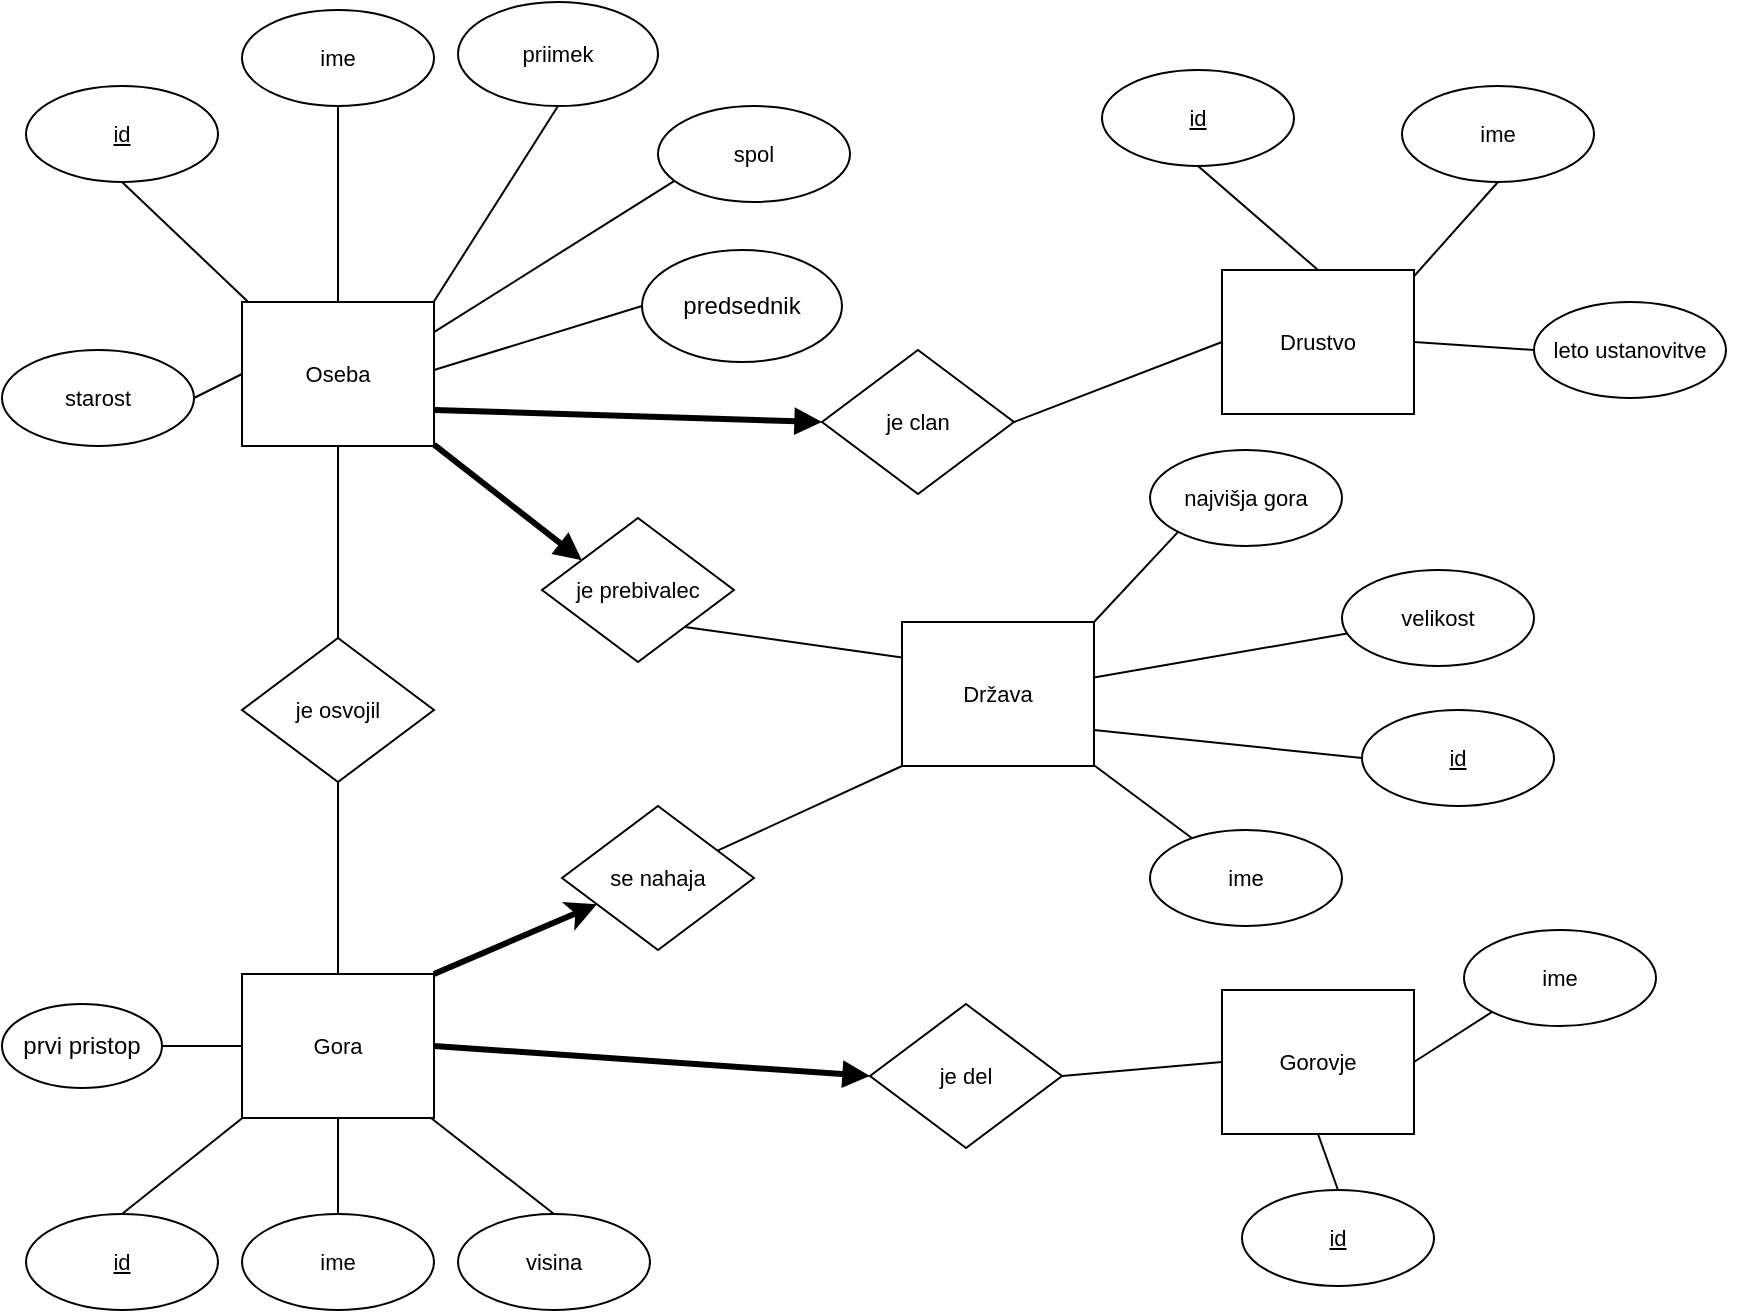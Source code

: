 <mxfile version="13.1.3" type="device"><diagram id="C5RBs43oDa-KdzZeNtuy" name="Page-1"><mxGraphModel dx="1424" dy="792" grid="1" gridSize="10" guides="1" tooltips="1" connect="1" arrows="1" fold="1" page="1" pageScale="1" pageWidth="827" pageHeight="1169" math="0" shadow="0"><root><mxCell id="WIyWlLk6GJQsqaUBKTNV-0"/><mxCell id="WIyWlLk6GJQsqaUBKTNV-1" parent="WIyWlLk6GJQsqaUBKTNV-0"/><UserObject label="Oseba" lucidchartObjectId="iGsNIXnj.FYX" id="Y9sneLflOxaTqnHud8nv-0"><mxCell style="html=1;whiteSpace=wrap;;fontSize=11;fontColor=#000000;spacing=3;strokeOpacity=100;" parent="WIyWlLk6GJQsqaUBKTNV-1" vertex="1"><mxGeometry x="120" y="156" width="96" height="72" as="geometry"/></mxCell></UserObject><UserObject label="&lt;u&gt;id&lt;/u&gt;" lucidchartObjectId="UHsNqUlLii6g" id="Y9sneLflOxaTqnHud8nv-1"><mxCell style="html=1;whiteSpace=wrap;ellipse;fontSize=11;fontColor=#000000;spacing=3;strokeOpacity=100;" parent="WIyWlLk6GJQsqaUBKTNV-1" vertex="1"><mxGeometry x="12" y="48" width="96" height="48" as="geometry"/></mxCell></UserObject><UserObject label="priimek" lucidchartObjectId="VHsNPn4WoM2P" id="Y9sneLflOxaTqnHud8nv-2"><mxCell style="html=1;whiteSpace=wrap;ellipse;fontSize=11;fontColor=#000000;spacing=3;strokeOpacity=100;" parent="WIyWlLk6GJQsqaUBKTNV-1" vertex="1"><mxGeometry x="228" y="6" width="100" height="52" as="geometry"/></mxCell></UserObject><UserObject label="ime" lucidchartObjectId="VHsN811JwChM" id="Y9sneLflOxaTqnHud8nv-3"><mxCell style="html=1;whiteSpace=wrap;ellipse;fontSize=11;fontColor=#000000;spacing=3;strokeOpacity=100;" parent="WIyWlLk6GJQsqaUBKTNV-1" vertex="1"><mxGeometry x="120" y="10" width="96" height="48" as="geometry"/></mxCell></UserObject><UserObject label="" lucidchartObjectId="4IsN-0L.rAR6" id="Y9sneLflOxaTqnHud8nv-4"><mxCell style="html=1;jettySize=18;fontSize=11;strokeOpacity=100;rounded=1;arcSize=0;startArrow=none;;endArrow=none;;exitX=0.5;exitY=1.013;exitPerimeter=1;entryX=0.5;entryY=-0.008;entryPerimeter=1;" parent="WIyWlLk6GJQsqaUBKTNV-1" source="Y9sneLflOxaTqnHud8nv-3" target="Y9sneLflOxaTqnHud8nv-0" edge="1"><mxGeometry width="100" height="100" relative="1" as="geometry"/></mxCell></UserObject><UserObject label="" lucidchartObjectId="5IsN-3GADKNh" id="Y9sneLflOxaTqnHud8nv-5"><mxCell style="html=1;jettySize=18;fontSize=11;strokeOpacity=100;rounded=1;arcSize=0;startArrow=none;;endArrow=none;;exitX=0.5;exitY=1.013;exitPerimeter=1;entryX=1.006;entryY=-0.008;entryPerimeter=1;" parent="WIyWlLk6GJQsqaUBKTNV-1" source="Y9sneLflOxaTqnHud8nv-2" target="Y9sneLflOxaTqnHud8nv-0" edge="1"><mxGeometry width="100" height="100" relative="1" as="geometry"/></mxCell></UserObject><UserObject label="je clan" lucidchartObjectId="tJsNYv-pXZ-V" id="Y9sneLflOxaTqnHud8nv-6"><mxCell style="html=1;whiteSpace=wrap;rhombus;fontSize=11;fontColor=#000000;spacing=3;strokeOpacity=100;" parent="WIyWlLk6GJQsqaUBKTNV-1" vertex="1"><mxGeometry x="410" y="180" width="96" height="72" as="geometry"/></mxCell></UserObject><UserObject label="Drustvo" lucidchartObjectId="FJsN-iH1wH_A" id="Y9sneLflOxaTqnHud8nv-7"><mxCell style="html=1;whiteSpace=wrap;;fontSize=11;fontColor=#000000;spacing=3;strokeOpacity=100;" parent="WIyWlLk6GJQsqaUBKTNV-1" vertex="1"><mxGeometry x="610" y="140" width="96" height="72" as="geometry"/></mxCell></UserObject><UserObject label="id" lucidchartObjectId="YJsNHmCgborR" id="Y9sneLflOxaTqnHud8nv-8"><mxCell style="html=1;whiteSpace=wrap;ellipse;fontSize=11;fontColor=#000000;fontStyle=4;spacing=3;strokeOpacity=100;" parent="WIyWlLk6GJQsqaUBKTNV-1" vertex="1"><mxGeometry x="550" y="40" width="96" height="48" as="geometry"/></mxCell></UserObject><UserObject label="ime" lucidchartObjectId="0JsN2kaS.KAz" id="Y9sneLflOxaTqnHud8nv-9"><mxCell style="html=1;whiteSpace=wrap;ellipse;fontSize=11;fontColor=#000000;spacing=3;strokeOpacity=100;" parent="WIyWlLk6GJQsqaUBKTNV-1" vertex="1"><mxGeometry x="700" y="48" width="96" height="48" as="geometry"/></mxCell></UserObject><UserObject label="" lucidchartObjectId="CKsNWgW0z5s6" id="Y9sneLflOxaTqnHud8nv-10"><mxCell style="html=1;jettySize=18;fontSize=11;strokeOpacity=100;rounded=1;arcSize=0;startArrow=none;;endArrow=none;;exitX=0.5;exitY=1.013;exitPerimeter=1;entryX=1.006;entryY=0.038;entryPerimeter=1;" parent="WIyWlLk6GJQsqaUBKTNV-1" source="Y9sneLflOxaTqnHud8nv-9" target="Y9sneLflOxaTqnHud8nv-7" edge="1"><mxGeometry width="100" height="100" relative="1" as="geometry"/></mxCell></UserObject><UserObject label="" lucidchartObjectId="HKsNJx35aW7q" id="Y9sneLflOxaTqnHud8nv-11"><mxCell style="html=1;jettySize=18;fontSize=11;strokeOpacity=100;strokeWidth=3;rounded=1;arcSize=0;startArrow=none;;endArrow=block;endFill=1;;entryX=-0.01;entryY=0.5;entryPerimeter=1;" parent="WIyWlLk6GJQsqaUBKTNV-1" target="Y9sneLflOxaTqnHud8nv-6" edge="1"><mxGeometry width="100" height="100" relative="1" as="geometry"><mxPoint x="216" y="210" as="sourcePoint"/></mxGeometry></mxCell></UserObject><UserObject label="" lucidchartObjectId="eLsNSd8TiiUv" id="Y9sneLflOxaTqnHud8nv-12"><mxCell style="html=1;jettySize=18;fontSize=11;strokeOpacity=100;rounded=1;arcSize=0;startArrow=none;;endArrow=none;;exitX=1.01;exitY=0.5;exitPerimeter=1;entryX=-0.006;entryY=0.5;entryPerimeter=1;" parent="WIyWlLk6GJQsqaUBKTNV-1" source="Y9sneLflOxaTqnHud8nv-6" target="Y9sneLflOxaTqnHud8nv-7" edge="1"><mxGeometry width="100" height="100" relative="1" as="geometry"/></mxCell></UserObject><UserObject label="je osvojil" lucidchartObjectId="tLsNnySk-WBX" id="Y9sneLflOxaTqnHud8nv-13"><mxCell style="html=1;whiteSpace=wrap;rhombus;fontSize=11;fontColor=#000000;spacing=3;strokeOpacity=100;" parent="WIyWlLk6GJQsqaUBKTNV-1" vertex="1"><mxGeometry x="120" y="324" width="96" height="72" as="geometry"/></mxCell></UserObject><UserObject label="" lucidchartObjectId="ILsN6WsGEHG4" id="Y9sneLflOxaTqnHud8nv-14"><mxCell style="html=1;jettySize=18;fontSize=11;strokeOpacity=100;rounded=1;arcSize=0;startArrow=none;;endArrow=none;;exitX=0.5;exitY=1.008;exitPerimeter=1;entryX=0.5;entryY=-0.01;entryPerimeter=1;" parent="WIyWlLk6GJQsqaUBKTNV-1" source="Y9sneLflOxaTqnHud8nv-0" target="Y9sneLflOxaTqnHud8nv-13" edge="1"><mxGeometry width="100" height="100" relative="1" as="geometry"/></mxCell></UserObject><mxCell id="Y9sneLflOxaTqnHud8nv-74" style="edgeStyle=none;rounded=0;orthogonalLoop=1;jettySize=auto;html=1;exitX=0;exitY=0.5;exitDx=0;exitDy=0;entryX=1;entryY=0.5;entryDx=0;entryDy=0;startArrow=none;startFill=0;endArrow=none;endFill=0;strokeColor=#000000;" parent="WIyWlLk6GJQsqaUBKTNV-1" source="Y9sneLflOxaTqnHud8nv-15" target="Y9sneLflOxaTqnHud8nv-70" edge="1"><mxGeometry relative="1" as="geometry"/></mxCell><mxCell id="K1PzEk3rGOgafvW6HgiE-1" style="rounded=0;orthogonalLoop=1;jettySize=auto;html=1;exitX=1;exitY=0;exitDx=0;exitDy=0;strokeWidth=3;" parent="WIyWlLk6GJQsqaUBKTNV-1" source="Y9sneLflOxaTqnHud8nv-15" target="K1PzEk3rGOgafvW6HgiE-2" edge="1"><mxGeometry relative="1" as="geometry"><mxPoint x="286.806" y="461.803" as="targetPoint"/></mxGeometry></mxCell><UserObject label="Gora" lucidchartObjectId="LLsNawppK.C-" id="Y9sneLflOxaTqnHud8nv-15"><mxCell style="html=1;whiteSpace=wrap;;fontSize=11;fontColor=#000000;spacing=3;strokeOpacity=100;" parent="WIyWlLk6GJQsqaUBKTNV-1" vertex="1"><mxGeometry x="120" y="492" width="96" height="72" as="geometry"/></mxCell></UserObject><UserObject label="" lucidchartObjectId="SLsNpM3OCdth" id="Y9sneLflOxaTqnHud8nv-16"><mxCell style="html=1;jettySize=18;fontSize=11;strokeOpacity=100;rounded=1;arcSize=0;startArrow=none;;endArrow=none;;" parent="WIyWlLk6GJQsqaUBKTNV-1" edge="1"><mxGeometry width="100" height="100" relative="1" as="geometry"><mxPoint x="168" y="229" as="sourcePoint"/><mxPoint x="168" y="323" as="targetPoint"/></mxGeometry></mxCell></UserObject><UserObject label="" lucidchartObjectId="jMsNRRcMrjJT" id="Y9sneLflOxaTqnHud8nv-17"><mxCell style="html=1;jettySize=18;fontSize=11;strokeOpacity=100;rounded=1;arcSize=0;startArrow=none;;endArrow=none;;exitX=0.5;exitY=-0.008;exitPerimeter=1;entryX=0.5;entryY=1.01;entryPerimeter=1;" parent="WIyWlLk6GJQsqaUBKTNV-1" source="Y9sneLflOxaTqnHud8nv-15" target="Y9sneLflOxaTqnHud8nv-13" edge="1"><mxGeometry width="100" height="100" relative="1" as="geometry"/></mxCell></UserObject><UserObject label="id" lucidchartObjectId="FMsNCVhF50HE" id="Y9sneLflOxaTqnHud8nv-18"><mxCell style="html=1;whiteSpace=wrap;ellipse;fontSize=11;fontColor=#000000;fontStyle=4;spacing=3;strokeOpacity=100;" parent="WIyWlLk6GJQsqaUBKTNV-1" vertex="1"><mxGeometry x="12" y="612" width="96" height="48" as="geometry"/></mxCell></UserObject><UserObject label="ime" lucidchartObjectId="IMsNDQfyz377" id="Y9sneLflOxaTqnHud8nv-19"><mxCell style="html=1;whiteSpace=wrap;ellipse;fontSize=11;fontColor=#000000;spacing=3;strokeOpacity=100;" parent="WIyWlLk6GJQsqaUBKTNV-1" vertex="1"><mxGeometry x="120" y="612" width="96" height="48" as="geometry"/></mxCell></UserObject><UserObject label="visina" lucidchartObjectId="XMsNZV3E.x5K" id="Y9sneLflOxaTqnHud8nv-20"><mxCell style="html=1;whiteSpace=wrap;ellipse;fontSize=11;fontColor=#000000;spacing=3;strokeOpacity=100;" parent="WIyWlLk6GJQsqaUBKTNV-1" vertex="1"><mxGeometry x="228" y="612" width="96" height="48" as="geometry"/></mxCell></UserObject><UserObject label="" lucidchartObjectId="nNsN_cguTIl1" id="Y9sneLflOxaTqnHud8nv-21"><mxCell style="html=1;jettySize=18;fontSize=11;strokeOpacity=100;rounded=1;arcSize=0;startArrow=none;;endArrow=none;;exitX=0.5;exitY=-0.013;exitPerimeter=1;entryX=-0.006;entryY=1.008;entryPerimeter=1;" parent="WIyWlLk6GJQsqaUBKTNV-1" source="Y9sneLflOxaTqnHud8nv-18" target="Y9sneLflOxaTqnHud8nv-15" edge="1"><mxGeometry width="100" height="100" relative="1" as="geometry"/></mxCell></UserObject><UserObject label="" lucidchartObjectId="oNsNw3u-rc1b" id="Y9sneLflOxaTqnHud8nv-22"><mxCell style="html=1;jettySize=18;fontSize=11;strokeOpacity=100;rounded=1;arcSize=0;startArrow=none;;endArrow=none;;exitX=0.5;exitY=-0.013;exitPerimeter=1;entryX=0.5;entryY=1.008;entryPerimeter=1;" parent="WIyWlLk6GJQsqaUBKTNV-1" source="Y9sneLflOxaTqnHud8nv-19" target="Y9sneLflOxaTqnHud8nv-15" edge="1"><mxGeometry width="100" height="100" relative="1" as="geometry"/></mxCell></UserObject><UserObject label="" lucidchartObjectId="qNsNXhiOrEjZ" id="Y9sneLflOxaTqnHud8nv-23"><mxCell style="html=1;jettySize=18;fontSize=11;strokeOpacity=100;rounded=1;arcSize=0;startArrow=none;;endArrow=none;;exitX=0.5;exitY=-0.013;exitPerimeter=1;entryX=0.992;entryY=1.008;entryPerimeter=1;" parent="WIyWlLk6GJQsqaUBKTNV-1" source="Y9sneLflOxaTqnHud8nv-20" target="Y9sneLflOxaTqnHud8nv-15" edge="1"><mxGeometry width="100" height="100" relative="1" as="geometry"/></mxCell></UserObject><UserObject label="" lucidchartObjectId="zNsNsmFjnk9U" id="Y9sneLflOxaTqnHud8nv-24"><mxCell style="html=1;jettySize=18;fontSize=11;strokeOpacity=100;rounded=1;arcSize=0;startArrow=none;;endArrow=none;;exitX=0.5;exitY=1.013;exitPerimeter=1;entryX=0.025;entryY=-0.008;entryPerimeter=1;" parent="WIyWlLk6GJQsqaUBKTNV-1" source="Y9sneLflOxaTqnHud8nv-1" target="Y9sneLflOxaTqnHud8nv-0" edge="1"><mxGeometry width="100" height="100" relative="1" as="geometry"/></mxCell></UserObject><UserObject label="je del" lucidchartObjectId="ONsN-kQYVbq6" id="Y9sneLflOxaTqnHud8nv-25"><mxCell style="html=1;whiteSpace=wrap;rhombus;fontSize=11;fontColor=#000000;spacing=3;strokeOpacity=100;" parent="WIyWlLk6GJQsqaUBKTNV-1" vertex="1"><mxGeometry x="434" y="507" width="96" height="72" as="geometry"/></mxCell></UserObject><mxCell id="Y9sneLflOxaTqnHud8nv-63" style="rounded=0;orthogonalLoop=1;jettySize=auto;html=1;exitX=1;exitY=0.25;exitDx=0;exitDy=0;entryX=0;entryY=1;entryDx=0;entryDy=0;strokeColor=none;" parent="WIyWlLk6GJQsqaUBKTNV-1" source="Y9sneLflOxaTqnHud8nv-30" edge="1"><mxGeometry relative="1" as="geometry"><mxPoint x="866.059" y="472.971" as="targetPoint"/></mxGeometry></mxCell><UserObject label="Gorovje" lucidchartObjectId="bOsNtYIZJRyn" id="Y9sneLflOxaTqnHud8nv-26"><mxCell style="html=1;whiteSpace=wrap;;fontSize=11;fontColor=#000000;spacing=3;strokeOpacity=100;" parent="WIyWlLk6GJQsqaUBKTNV-1" vertex="1"><mxGeometry x="610" y="500" width="96" height="72" as="geometry"/></mxCell></UserObject><UserObject label="" lucidchartObjectId="qOsNZWX0oHJL" id="Y9sneLflOxaTqnHud8nv-27"><mxCell style="html=1;jettySize=18;fontSize=11;strokeOpacity=100;strokeWidth=3;rounded=1;arcSize=0;startArrow=none;;endArrow=block;endFill=1;;exitX=1.006;exitY=0.5;exitPerimeter=1;entryX=-0.01;entryY=0.5;entryPerimeter=1;" parent="WIyWlLk6GJQsqaUBKTNV-1" source="Y9sneLflOxaTqnHud8nv-15" target="Y9sneLflOxaTqnHud8nv-25" edge="1"><mxGeometry width="100" height="100" relative="1" as="geometry"/></mxCell></UserObject><UserObject label="" lucidchartObjectId="tOsNczCU~Cjh" id="Y9sneLflOxaTqnHud8nv-28"><mxCell style="html=1;jettySize=18;fontSize=11;strokeOpacity=100;rounded=1;arcSize=0;startArrow=none;;endArrow=none;;exitX=-0.006;exitY=0.5;exitPerimeter=1;entryX=1.01;entryY=0.5;entryPerimeter=1;" parent="WIyWlLk6GJQsqaUBKTNV-1" source="Y9sneLflOxaTqnHud8nv-26" target="Y9sneLflOxaTqnHud8nv-25" edge="1"><mxGeometry width="100" height="100" relative="1" as="geometry"/></mxCell></UserObject><UserObject label="id" lucidchartObjectId="BOsN.T7Y9Har" id="Y9sneLflOxaTqnHud8nv-29"><mxCell style="html=1;whiteSpace=wrap;ellipse;fontSize=11;fontColor=#000000;fontStyle=4;spacing=3;strokeOpacity=100;" parent="WIyWlLk6GJQsqaUBKTNV-1" vertex="1"><mxGeometry x="620" y="600" width="96" height="48" as="geometry"/></mxCell></UserObject><UserObject label="" lucidchartObjectId="MOsNNdK09O7m" id="Y9sneLflOxaTqnHud8nv-31"><mxCell style="html=1;jettySize=18;fontSize=11;strokeOpacity=100;rounded=1;arcSize=0;startArrow=none;;endArrow=none;;exitX=0.5;exitY=1.008;exitPerimeter=1;entryX=0.5;entryY=-0.013;entryPerimeter=1;" parent="WIyWlLk6GJQsqaUBKTNV-1" source="Y9sneLflOxaTqnHud8nv-26" target="Y9sneLflOxaTqnHud8nv-29" edge="1"><mxGeometry width="100" height="100" relative="1" as="geometry"/></mxCell></UserObject><UserObject label="" lucidchartObjectId="POsN2GdcA.Df" id="Y9sneLflOxaTqnHud8nv-32"><mxCell style="html=1;jettySize=18;fontSize=11;strokeOpacity=100;rounded=1;arcSize=0;startArrow=none;;endArrow=none;;exitX=1;exitY=0.5;entryX=0;entryY=1;entryDx=0;entryDy=0;exitDx=0;exitDy=0;" parent="WIyWlLk6GJQsqaUBKTNV-1" source="Y9sneLflOxaTqnHud8nv-26" target="Y9sneLflOxaTqnHud8nv-30" edge="1"><mxGeometry width="100" height="100" relative="1" as="geometry"/></mxCell></UserObject><UserObject label="" lucidchartObjectId="YOsNYSUX-9pM" id="Y9sneLflOxaTqnHud8nv-33"><mxCell style="html=1;jettySize=18;fontSize=11;strokeOpacity=100;rounded=1;arcSize=0;startArrow=none;;endArrow=none;;exitX=0.5;exitY=-0.008;exitPerimeter=1;entryX=0.5;entryY=1.013;entryPerimeter=1;" parent="WIyWlLk6GJQsqaUBKTNV-1" source="Y9sneLflOxaTqnHud8nv-7" target="Y9sneLflOxaTqnHud8nv-8" edge="1"><mxGeometry width="100" height="100" relative="1" as="geometry"/></mxCell></UserObject><UserObject label="" lucidchartObjectId="KI7Neq8dbMMH" id="Y9sneLflOxaTqnHud8nv-35"><mxCell style="html=1;jettySize=18;fontSize=11;strokeOpacity=100;rounded=1;arcSize=0;startArrow=none;;endArrow=none;;exitX=1.006;exitY=0.5;exitPerimeter=1;entryX=-0.006;entryY=0.5;entryPerimeter=1;" parent="WIyWlLk6GJQsqaUBKTNV-1" source="Y9sneLflOxaTqnHud8nv-7" target="Y9sneLflOxaTqnHud8nv-53" edge="1"><mxGeometry width="100" height="100" relative="1" as="geometry"/></mxCell></UserObject><UserObject label="Država" lucidchartObjectId="aJ7NS0iyrZU0" id="Y9sneLflOxaTqnHud8nv-36"><mxCell style="html=1;whiteSpace=wrap;;fontSize=11;fontColor=#000000;spacing=3;strokeOpacity=100;" parent="WIyWlLk6GJQsqaUBKTNV-1" vertex="1"><mxGeometry x="450" y="316" width="96" height="72" as="geometry"/></mxCell></UserObject><UserObject label="je prebivalec" lucidchartObjectId="qJ7NzFarBXzv" id="Y9sneLflOxaTqnHud8nv-37"><mxCell style="html=1;whiteSpace=wrap;rhombus;fontSize=11;fontColor=#000000;spacing=3;strokeOpacity=100;" parent="WIyWlLk6GJQsqaUBKTNV-1" vertex="1"><mxGeometry x="270" y="264" width="96" height="72" as="geometry"/></mxCell></UserObject><UserObject label="" lucidchartObjectId="5J7NLLxXs2zk" id="Y9sneLflOxaTqnHud8nv-39"><mxCell style="html=1;jettySize=18;fontSize=11;strokeOpacity=100;strokeWidth=3;rounded=1;arcSize=0;startArrow=none;;endArrow=block;endFill=1;;exitX=1.006;exitY=0.997;exitPerimeter=1;entryX=0.201;entryY=0.288;entryPerimeter=1;" parent="WIyWlLk6GJQsqaUBKTNV-1" source="Y9sneLflOxaTqnHud8nv-0" target="Y9sneLflOxaTqnHud8nv-37" edge="1"><mxGeometry width="100" height="100" relative="1" as="geometry"/></mxCell></UserObject><UserObject label="" lucidchartObjectId="IK7NDimYbpxN" id="Y9sneLflOxaTqnHud8nv-40"><mxCell style="html=1;jettySize=18;fontSize=11;strokeOpacity=100;rounded=1;arcSize=0;startArrow=none;;endArrow=none;;exitX=0.749;exitY=0.762;exitPerimeter=1;entryX=-0.006;entryY=0.244;entryPerimeter=1;" parent="WIyWlLk6GJQsqaUBKTNV-1" source="Y9sneLflOxaTqnHud8nv-37" target="Y9sneLflOxaTqnHud8nv-36" edge="1"><mxGeometry width="100" height="100" relative="1" as="geometry"/></mxCell></UserObject><UserObject label="" lucidchartObjectId="eN7NDYG0a27Z" id="Y9sneLflOxaTqnHud8nv-44"><mxCell style="html=1;jettySize=18;fontSize=11;strokeOpacity=100;rounded=1;arcSize=0;startArrow=none;;endArrow=none;;exitX=0;exitY=1;exitDx=0;exitDy=0;entryX=1;entryY=0;entryDx=0;entryDy=0;" parent="WIyWlLk6GJQsqaUBKTNV-1" source="Y9sneLflOxaTqnHud8nv-52" target="Y9sneLflOxaTqnHud8nv-36" edge="1"><mxGeometry width="100" height="100" relative="1" as="geometry"><mxPoint x="520" y="324" as="targetPoint"/></mxGeometry></mxCell></UserObject><UserObject label="spol" lucidchartObjectId="KQ7NHXF1g.5-" id="Y9sneLflOxaTqnHud8nv-47"><mxCell style="html=1;whiteSpace=wrap;ellipse;fontSize=11;fontColor=#000000;align=center;spacing=3;strokeOpacity=100;fillOpacity=100;fillColor=#ffffff;" parent="WIyWlLk6GJQsqaUBKTNV-1" vertex="1"><mxGeometry x="328" y="58" width="96" height="48" as="geometry"/></mxCell></UserObject><UserObject label="starost" lucidchartObjectId="UQ7N.jejDFNf" id="Y9sneLflOxaTqnHud8nv-48"><mxCell style="html=1;whiteSpace=wrap;ellipse;fontSize=11;fontColor=#000000;align=center;spacing=3;strokeOpacity=100;fillOpacity=100;fillColor=#ffffff;" parent="WIyWlLk6GJQsqaUBKTNV-1" vertex="1"><mxGeometry y="180" width="96" height="48" as="geometry"/></mxCell></UserObject><UserObject label="" lucidchartObjectId="_Q7NqlMhA1OF" id="Y9sneLflOxaTqnHud8nv-49"><mxCell style="html=1;jettySize=18;fontSize=11;strokeOpacity=100;rounded=1;arcSize=0;startArrow=none;;endArrow=none;;exitX=-0.006;exitY=0.5;exitPerimeter=1;entryX=1.006;entryY=0.5;entryPerimeter=1;" parent="WIyWlLk6GJQsqaUBKTNV-1" source="Y9sneLflOxaTqnHud8nv-0" target="Y9sneLflOxaTqnHud8nv-48" edge="1"><mxGeometry width="100" height="100" relative="1" as="geometry"/></mxCell></UserObject><UserObject label="" lucidchartObjectId="aR7N4Bipsjul" id="Y9sneLflOxaTqnHud8nv-50"><mxCell style="html=1;jettySize=18;fontSize=11;strokeOpacity=100;rounded=1;arcSize=0;startArrow=none;;endArrow=none;;exitX=1.006;exitY=0.206;exitPerimeter=1;entryX=0.082;entryY=0.79;entryPerimeter=1;" parent="WIyWlLk6GJQsqaUBKTNV-1" source="Y9sneLflOxaTqnHud8nv-0" target="Y9sneLflOxaTqnHud8nv-47" edge="1"><mxGeometry width="100" height="100" relative="1" as="geometry"/></mxCell></UserObject><UserObject label="najvišja gora" lucidchartObjectId="vR7NfIXPHvKC" id="Y9sneLflOxaTqnHud8nv-52"><mxCell style="html=1;whiteSpace=wrap;ellipse;fontSize=11;fontColor=#000000;align=center;spacing=3;strokeOpacity=100;fillOpacity=100;fillColor=#ffffff;" parent="WIyWlLk6GJQsqaUBKTNV-1" vertex="1"><mxGeometry x="574" y="230" width="96" height="48" as="geometry"/></mxCell></UserObject><UserObject label="leto ustanovitve" lucidchartObjectId="KR7NW27EnTBI" id="Y9sneLflOxaTqnHud8nv-53"><mxCell style="html=1;whiteSpace=wrap;ellipse;fontSize=11;fontColor=#000000;align=center;spacing=3;strokeOpacity=100;fillOpacity=100;fillColor=#ffffff;" parent="WIyWlLk6GJQsqaUBKTNV-1" vertex="1"><mxGeometry x="766" y="156" width="96" height="48" as="geometry"/></mxCell></UserObject><mxCell id="Y9sneLflOxaTqnHud8nv-70" value="prvi pristop" style="ellipse;whiteSpace=wrap;html=1;" parent="WIyWlLk6GJQsqaUBKTNV-1" vertex="1"><mxGeometry y="507" width="80" height="42" as="geometry"/></mxCell><mxCell id="K1PzEk3rGOgafvW6HgiE-4" value="" style="edgeStyle=none;rounded=0;orthogonalLoop=1;jettySize=auto;html=1;strokeWidth=1;entryX=0;entryY=1;entryDx=0;entryDy=0;endArrow=none;endFill=0;" parent="WIyWlLk6GJQsqaUBKTNV-1" source="K1PzEk3rGOgafvW6HgiE-2" target="Y9sneLflOxaTqnHud8nv-36" edge="1"><mxGeometry relative="1" as="geometry"><mxPoint x="456" y="444" as="targetPoint"/></mxGeometry></mxCell><UserObject label="se nahaja" lucidchartObjectId="ONsN-kQYVbq6" id="K1PzEk3rGOgafvW6HgiE-2"><mxCell style="html=1;whiteSpace=wrap;rhombus;fontSize=11;fontColor=#000000;spacing=3;strokeOpacity=100;" parent="WIyWlLk6GJQsqaUBKTNV-1" vertex="1"><mxGeometry x="280" y="408" width="96" height="72" as="geometry"/></mxCell></UserObject><mxCell id="K1PzEk3rGOgafvW6HgiE-10" style="edgeStyle=none;rounded=0;orthogonalLoop=1;jettySize=auto;html=1;endArrow=none;endFill=0;strokeWidth=1;" parent="WIyWlLk6GJQsqaUBKTNV-1" source="K1PzEk3rGOgafvW6HgiE-9" target="Y9sneLflOxaTqnHud8nv-36" edge="1"><mxGeometry relative="1" as="geometry"/></mxCell><UserObject label="velikost" lucidchartObjectId="vR7NfIXPHvKC" id="K1PzEk3rGOgafvW6HgiE-9"><mxCell style="html=1;whiteSpace=wrap;ellipse;fontSize=11;fontColor=#000000;align=center;spacing=3;strokeOpacity=100;fillOpacity=100;fillColor=#ffffff;" parent="WIyWlLk6GJQsqaUBKTNV-1" vertex="1"><mxGeometry x="670" y="290" width="96" height="48" as="geometry"/></mxCell></UserObject><mxCell id="K1PzEk3rGOgafvW6HgiE-12" style="edgeStyle=none;rounded=0;orthogonalLoop=1;jettySize=auto;html=1;endArrow=none;endFill=0;strokeWidth=1;" parent="WIyWlLk6GJQsqaUBKTNV-1" source="K1PzEk3rGOgafvW6HgiE-11" target="Y9sneLflOxaTqnHud8nv-36" edge="1"><mxGeometry relative="1" as="geometry"/></mxCell><UserObject label="ime" lucidchartObjectId="vR7NfIXPHvKC" id="K1PzEk3rGOgafvW6HgiE-11"><mxCell style="html=1;whiteSpace=wrap;ellipse;fontSize=11;fontColor=#000000;align=center;spacing=3;strokeOpacity=100;fillOpacity=100;fillColor=#ffffff;" parent="WIyWlLk6GJQsqaUBKTNV-1" vertex="1"><mxGeometry x="574" y="420" width="96" height="48" as="geometry"/></mxCell></UserObject><mxCell id="OFSGT1DvgafzMDrf28ZX-10" value="predsednik" style="ellipse;whiteSpace=wrap;html=1;" parent="WIyWlLk6GJQsqaUBKTNV-1" vertex="1"><mxGeometry x="320" y="130" width="100" height="56" as="geometry"/></mxCell><mxCell id="OFSGT1DvgafzMDrf28ZX-11" value="" style="endArrow=none;html=1;strokeWidth=1;exitX=1;exitY=0.472;exitDx=0;exitDy=0;entryX=0;entryY=0.5;entryDx=0;entryDy=0;exitPerimeter=0;" parent="WIyWlLk6GJQsqaUBKTNV-1" source="Y9sneLflOxaTqnHud8nv-0" target="OFSGT1DvgafzMDrf28ZX-10" edge="1"><mxGeometry width="50" height="50" relative="1" as="geometry"><mxPoint x="610" y="400" as="sourcePoint"/><mxPoint x="660" y="350" as="targetPoint"/></mxGeometry></mxCell><UserObject label="id" lucidchartObjectId="BOsN.T7Y9Har" id="gt_vXfuDVHQaTYOGWiBc-0"><mxCell style="html=1;whiteSpace=wrap;ellipse;fontSize=11;fontColor=#000000;fontStyle=4;spacing=3;strokeOpacity=100;" vertex="1" parent="WIyWlLk6GJQsqaUBKTNV-1"><mxGeometry x="680" y="360" width="96" height="48" as="geometry"/></mxCell></UserObject><mxCell id="gt_vXfuDVHQaTYOGWiBc-2" value="" style="endArrow=none;html=1;entryX=0;entryY=0.5;entryDx=0;entryDy=0;exitX=1;exitY=0.75;exitDx=0;exitDy=0;" edge="1" parent="WIyWlLk6GJQsqaUBKTNV-1" source="Y9sneLflOxaTqnHud8nv-36" target="gt_vXfuDVHQaTYOGWiBc-0"><mxGeometry width="50" height="50" relative="1" as="geometry"><mxPoint x="570" y="360" as="sourcePoint"/><mxPoint x="596" y="324" as="targetPoint"/></mxGeometry></mxCell><UserObject label="ime" lucidchartObjectId="GOsNzElf_NbP" id="Y9sneLflOxaTqnHud8nv-30"><mxCell style="html=1;whiteSpace=wrap;ellipse;fontSize=11;fontColor=#000000;spacing=3;strokeOpacity=100;" parent="WIyWlLk6GJQsqaUBKTNV-1" vertex="1"><mxGeometry x="731" y="470" width="96" height="48" as="geometry"/></mxCell></UserObject><mxCell id="gt_vXfuDVHQaTYOGWiBc-4" style="rounded=0;orthogonalLoop=1;jettySize=auto;html=1;exitX=1;exitY=0.25;exitDx=0;exitDy=0;entryX=0;entryY=1;entryDx=0;entryDy=0;strokeColor=none;" edge="1" parent="WIyWlLk6GJQsqaUBKTNV-1" source="Y9sneLflOxaTqnHud8nv-26" target="Y9sneLflOxaTqnHud8nv-30"><mxGeometry relative="1" as="geometry"><mxPoint x="866.059" y="472.971" as="targetPoint"/><mxPoint x="706" y="518" as="sourcePoint"/></mxGeometry></mxCell></root></mxGraphModel></diagram></mxfile>